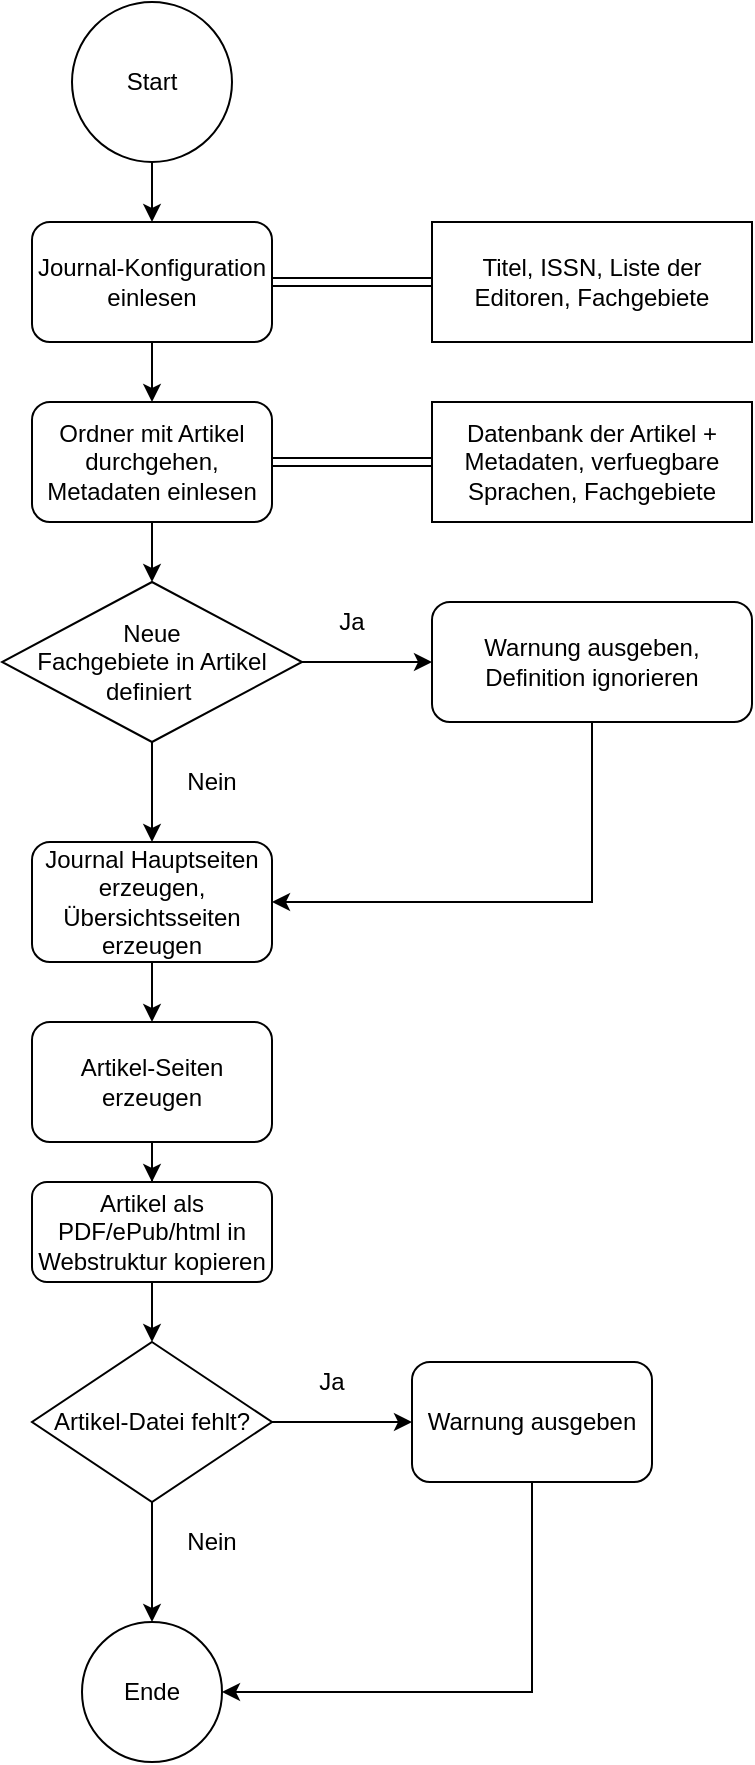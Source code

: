 <mxfile version="13.7.3" type="device"><diagram id="C5RBs43oDa-KdzZeNtuy" name="Page-1"><mxGraphModel dx="748" dy="580" grid="1" gridSize="10" guides="1" tooltips="1" connect="1" arrows="1" fold="1" page="1" pageScale="1" pageWidth="827" pageHeight="1169" math="0" shadow="0"><root><mxCell id="WIyWlLk6GJQsqaUBKTNV-0"/><mxCell id="WIyWlLk6GJQsqaUBKTNV-1" parent="WIyWlLk6GJQsqaUBKTNV-0"/><mxCell id="N8D1WHqwwiyxHuAXz-e--2" style="edgeStyle=orthogonalEdgeStyle;rounded=0;orthogonalLoop=1;jettySize=auto;html=1;exitX=0.5;exitY=1;exitDx=0;exitDy=0;entryX=0.5;entryY=0;entryDx=0;entryDy=0;" edge="1" parent="WIyWlLk6GJQsqaUBKTNV-1" source="N8D1WHqwwiyxHuAXz-e--0" target="N8D1WHqwwiyxHuAXz-e--1"><mxGeometry relative="1" as="geometry"/></mxCell><mxCell id="N8D1WHqwwiyxHuAXz-e--4" value="" style="edgeStyle=orthogonalEdgeStyle;rounded=0;orthogonalLoop=1;jettySize=auto;html=1;shape=link;" edge="1" parent="WIyWlLk6GJQsqaUBKTNV-1" source="N8D1WHqwwiyxHuAXz-e--0" target="N8D1WHqwwiyxHuAXz-e--3"><mxGeometry relative="1" as="geometry"/></mxCell><mxCell id="N8D1WHqwwiyxHuAXz-e--0" value="Journal-Konfiguration einlesen" style="rounded=1;whiteSpace=wrap;html=1;" vertex="1" parent="WIyWlLk6GJQsqaUBKTNV-1"><mxGeometry x="60" y="120" width="120" height="60" as="geometry"/></mxCell><mxCell id="N8D1WHqwwiyxHuAXz-e--7" value="" style="edgeStyle=orthogonalEdgeStyle;rounded=0;orthogonalLoop=1;jettySize=auto;html=1;shape=link;" edge="1" parent="WIyWlLk6GJQsqaUBKTNV-1" source="N8D1WHqwwiyxHuAXz-e--1" target="N8D1WHqwwiyxHuAXz-e--6"><mxGeometry relative="1" as="geometry"/></mxCell><mxCell id="N8D1WHqwwiyxHuAXz-e--9" style="edgeStyle=orthogonalEdgeStyle;rounded=0;orthogonalLoop=1;jettySize=auto;html=1;" edge="1" parent="WIyWlLk6GJQsqaUBKTNV-1" source="N8D1WHqwwiyxHuAXz-e--1" target="N8D1WHqwwiyxHuAXz-e--8"><mxGeometry relative="1" as="geometry"/></mxCell><mxCell id="N8D1WHqwwiyxHuAXz-e--1" value="Ordner mit Artikel durchgehen, Metadaten einlesen" style="rounded=1;whiteSpace=wrap;html=1;" vertex="1" parent="WIyWlLk6GJQsqaUBKTNV-1"><mxGeometry x="60" y="210" width="120" height="60" as="geometry"/></mxCell><mxCell id="N8D1WHqwwiyxHuAXz-e--3" value="Titel, ISSN, Liste der Editoren, Fachgebiete" style="rounded=0;whiteSpace=wrap;html=1;" vertex="1" parent="WIyWlLk6GJQsqaUBKTNV-1"><mxGeometry x="260" y="120" width="160" height="60" as="geometry"/></mxCell><mxCell id="N8D1WHqwwiyxHuAXz-e--6" value="Datenbank der Artikel + Metadaten, verfuegbare Sprachen, Fachgebiete" style="whiteSpace=wrap;html=1;rounded=0&#10;;" vertex="1" parent="WIyWlLk6GJQsqaUBKTNV-1"><mxGeometry x="260" y="210" width="160" height="60" as="geometry"/></mxCell><mxCell id="N8D1WHqwwiyxHuAXz-e--10" style="edgeStyle=orthogonalEdgeStyle;rounded=0;orthogonalLoop=1;jettySize=auto;html=1;" edge="1" parent="WIyWlLk6GJQsqaUBKTNV-1" source="N8D1WHqwwiyxHuAXz-e--8"><mxGeometry relative="1" as="geometry"><mxPoint x="260" y="340" as="targetPoint"/></mxGeometry></mxCell><mxCell id="N8D1WHqwwiyxHuAXz-e--15" value="" style="edgeStyle=orthogonalEdgeStyle;rounded=0;orthogonalLoop=1;jettySize=auto;html=1;" edge="1" parent="WIyWlLk6GJQsqaUBKTNV-1" source="N8D1WHqwwiyxHuAXz-e--8" target="N8D1WHqwwiyxHuAXz-e--14"><mxGeometry relative="1" as="geometry"/></mxCell><mxCell id="N8D1WHqwwiyxHuAXz-e--8" value="Neue &lt;br&gt;Fachgebiete in Artikel definiert&amp;nbsp;" style="rhombus;whiteSpace=wrap;html=1;" vertex="1" parent="WIyWlLk6GJQsqaUBKTNV-1"><mxGeometry x="45" y="300" width="150" height="80" as="geometry"/></mxCell><mxCell id="N8D1WHqwwiyxHuAXz-e--18" style="edgeStyle=orthogonalEdgeStyle;rounded=0;orthogonalLoop=1;jettySize=auto;html=1;entryX=1;entryY=0.5;entryDx=0;entryDy=0;" edge="1" parent="WIyWlLk6GJQsqaUBKTNV-1" source="N8D1WHqwwiyxHuAXz-e--11" target="N8D1WHqwwiyxHuAXz-e--14"><mxGeometry relative="1" as="geometry"><Array as="points"><mxPoint x="340" y="460"/></Array></mxGeometry></mxCell><mxCell id="N8D1WHqwwiyxHuAXz-e--11" value="Warnung ausgeben, Definition ignorieren" style="rounded=1;whiteSpace=wrap;html=1;" vertex="1" parent="WIyWlLk6GJQsqaUBKTNV-1"><mxGeometry x="260" y="310" width="160" height="60" as="geometry"/></mxCell><mxCell id="N8D1WHqwwiyxHuAXz-e--20" value="" style="edgeStyle=orthogonalEdgeStyle;rounded=0;orthogonalLoop=1;jettySize=auto;html=1;" edge="1" parent="WIyWlLk6GJQsqaUBKTNV-1" source="N8D1WHqwwiyxHuAXz-e--14" target="N8D1WHqwwiyxHuAXz-e--19"><mxGeometry relative="1" as="geometry"/></mxCell><mxCell id="N8D1WHqwwiyxHuAXz-e--14" value="Journal Hauptseiten erzeugen, Übersichtsseiten erzeugen" style="whiteSpace=wrap;html=1;rounded=1;" vertex="1" parent="WIyWlLk6GJQsqaUBKTNV-1"><mxGeometry x="60" y="430" width="120" height="60" as="geometry"/></mxCell><mxCell id="N8D1WHqwwiyxHuAXz-e--16" value="Ja" style="text;html=1;strokeColor=none;fillColor=none;align=center;verticalAlign=middle;whiteSpace=wrap;rounded=0;" vertex="1" parent="WIyWlLk6GJQsqaUBKTNV-1"><mxGeometry x="200" y="310" width="40" height="20" as="geometry"/></mxCell><mxCell id="N8D1WHqwwiyxHuAXz-e--17" value="Nein" style="text;html=1;strokeColor=none;fillColor=none;align=center;verticalAlign=middle;whiteSpace=wrap;rounded=0;" vertex="1" parent="WIyWlLk6GJQsqaUBKTNV-1"><mxGeometry x="130" y="390" width="40" height="20" as="geometry"/></mxCell><mxCell id="N8D1WHqwwiyxHuAXz-e--22" value="" style="edgeStyle=orthogonalEdgeStyle;rounded=0;orthogonalLoop=1;jettySize=auto;html=1;" edge="1" parent="WIyWlLk6GJQsqaUBKTNV-1" source="N8D1WHqwwiyxHuAXz-e--19" target="N8D1WHqwwiyxHuAXz-e--21"><mxGeometry relative="1" as="geometry"/></mxCell><mxCell id="N8D1WHqwwiyxHuAXz-e--19" value="Artikel-Seiten erzeugen" style="whiteSpace=wrap;html=1;rounded=1;" vertex="1" parent="WIyWlLk6GJQsqaUBKTNV-1"><mxGeometry x="60" y="520" width="120" height="60" as="geometry"/></mxCell><mxCell id="N8D1WHqwwiyxHuAXz-e--24" style="edgeStyle=orthogonalEdgeStyle;rounded=0;orthogonalLoop=1;jettySize=auto;html=1;entryX=0.5;entryY=0;entryDx=0;entryDy=0;" edge="1" parent="WIyWlLk6GJQsqaUBKTNV-1" source="N8D1WHqwwiyxHuAXz-e--21" target="N8D1WHqwwiyxHuAXz-e--23"><mxGeometry relative="1" as="geometry"/></mxCell><mxCell id="N8D1WHqwwiyxHuAXz-e--21" value="Artikel als PDF/ePub/html in Webstruktur kopieren" style="whiteSpace=wrap;html=1;rounded=1;" vertex="1" parent="WIyWlLk6GJQsqaUBKTNV-1"><mxGeometry x="60" y="600" width="120" height="50" as="geometry"/></mxCell><mxCell id="N8D1WHqwwiyxHuAXz-e--28" style="edgeStyle=orthogonalEdgeStyle;rounded=0;orthogonalLoop=1;jettySize=auto;html=1;entryX=0;entryY=0.5;entryDx=0;entryDy=0;" edge="1" parent="WIyWlLk6GJQsqaUBKTNV-1" source="N8D1WHqwwiyxHuAXz-e--23" target="N8D1WHqwwiyxHuAXz-e--26"><mxGeometry relative="1" as="geometry"/></mxCell><mxCell id="N8D1WHqwwiyxHuAXz-e--32" style="edgeStyle=orthogonalEdgeStyle;rounded=0;orthogonalLoop=1;jettySize=auto;html=1;entryX=0.5;entryY=0;entryDx=0;entryDy=0;" edge="1" parent="WIyWlLk6GJQsqaUBKTNV-1" source="N8D1WHqwwiyxHuAXz-e--23" target="N8D1WHqwwiyxHuAXz-e--31"><mxGeometry relative="1" as="geometry"/></mxCell><mxCell id="N8D1WHqwwiyxHuAXz-e--23" value="Artikel-Datei fehlt?" style="rhombus;whiteSpace=wrap;html=1;" vertex="1" parent="WIyWlLk6GJQsqaUBKTNV-1"><mxGeometry x="60" y="680" width="120" height="80" as="geometry"/></mxCell><mxCell id="N8D1WHqwwiyxHuAXz-e--33" style="edgeStyle=orthogonalEdgeStyle;rounded=0;orthogonalLoop=1;jettySize=auto;html=1;entryX=1;entryY=0.5;entryDx=0;entryDy=0;" edge="1" parent="WIyWlLk6GJQsqaUBKTNV-1" source="N8D1WHqwwiyxHuAXz-e--26" target="N8D1WHqwwiyxHuAXz-e--31"><mxGeometry relative="1" as="geometry"><Array as="points"><mxPoint x="310" y="855"/></Array></mxGeometry></mxCell><mxCell id="N8D1WHqwwiyxHuAXz-e--26" value="Warnung ausgeben" style="rounded=1;whiteSpace=wrap;html=1;" vertex="1" parent="WIyWlLk6GJQsqaUBKTNV-1"><mxGeometry x="250" y="690" width="120" height="60" as="geometry"/></mxCell><mxCell id="N8D1WHqwwiyxHuAXz-e--29" value="Ja" style="text;html=1;strokeColor=none;fillColor=none;align=center;verticalAlign=middle;whiteSpace=wrap;rounded=0;" vertex="1" parent="WIyWlLk6GJQsqaUBKTNV-1"><mxGeometry x="190" y="690" width="40" height="20" as="geometry"/></mxCell><mxCell id="N8D1WHqwwiyxHuAXz-e--30" value="Nein" style="text;html=1;strokeColor=none;fillColor=none;align=center;verticalAlign=middle;whiteSpace=wrap;rounded=0;" vertex="1" parent="WIyWlLk6GJQsqaUBKTNV-1"><mxGeometry x="130" y="770" width="40" height="20" as="geometry"/></mxCell><mxCell id="N8D1WHqwwiyxHuAXz-e--31" value="Ende" style="ellipse;whiteSpace=wrap;html=1;" vertex="1" parent="WIyWlLk6GJQsqaUBKTNV-1"><mxGeometry x="85" y="820" width="70" height="70" as="geometry"/></mxCell><mxCell id="N8D1WHqwwiyxHuAXz-e--35" style="edgeStyle=orthogonalEdgeStyle;rounded=0;orthogonalLoop=1;jettySize=auto;html=1;" edge="1" parent="WIyWlLk6GJQsqaUBKTNV-1" source="N8D1WHqwwiyxHuAXz-e--34" target="N8D1WHqwwiyxHuAXz-e--0"><mxGeometry relative="1" as="geometry"/></mxCell><mxCell id="N8D1WHqwwiyxHuAXz-e--34" value="Start" style="ellipse;whiteSpace=wrap;html=1;aspect=fixed;" vertex="1" parent="WIyWlLk6GJQsqaUBKTNV-1"><mxGeometry x="80" y="10" width="80" height="80" as="geometry"/></mxCell></root></mxGraphModel></diagram></mxfile>